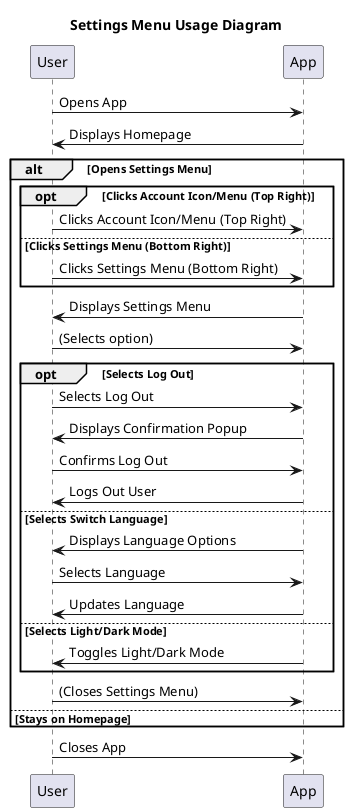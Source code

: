 @startuml
title Settings Menu Usage Diagram


User -> App : Opens App
App -> User : Displays Homepage

alt Opens Settings Menu
  opt Clicks Account Icon/Menu (Top Right)
    User -> App : Clicks Account Icon/Menu (Top Right)
  else Clicks Settings Menu (Bottom Right)
    User -> App : Clicks Settings Menu (Bottom Right)
  end opt
  App -> User : Displays Settings Menu
  User -> App : (Selects option)
  opt Selects Log Out
    User -> App : Selects Log Out
    App -> User : Displays Confirmation Popup
    User -> App : Confirms Log Out
    App -> User : Logs Out User
  else Selects Switch Language
    App -> User : Displays Language Options
    User -> App : Selects Language
    App -> User : Updates Language
  else Selects Light/Dark Mode
    App -> User : Toggles Light/Dark Mode
  end opt
  User -> App : (Closes Settings Menu)
else Stays on Homepage
end

User -> App : Closes App

@enduml
